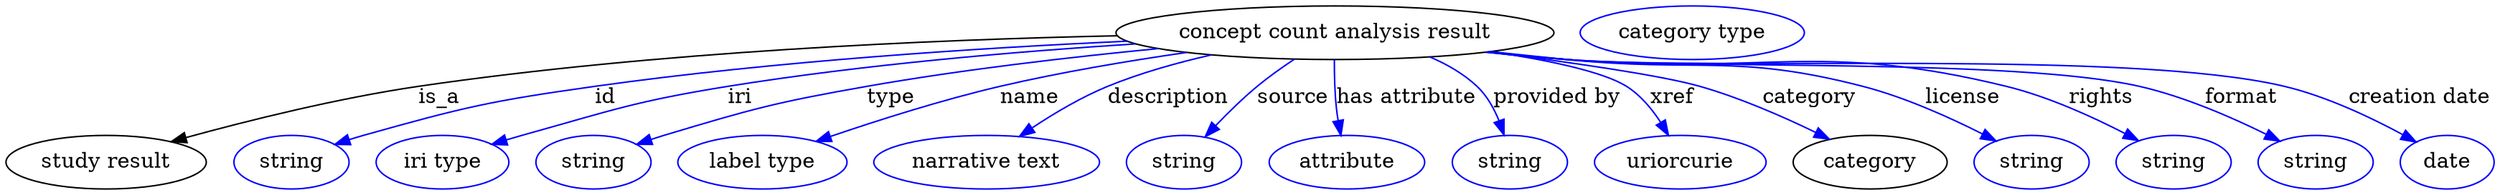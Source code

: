 digraph {
	graph [bb="0,0,1661.1,123"];
	node [label="\N"];
	"concept count analysis result"	[height=0.5,
		label="concept count analysis result",
		pos="885.94,105",
		width=4.0621];
	"study result"	[height=0.5,
		pos="66.944,18",
		width=1.8596];
	"concept count analysis result" -> "study result"	[label=is_a,
		lp="289.94,61.5",
		pos="e,110.54,31.824 740.7,102.9 616.65,100.23 433.76,92.217 275.94,69 222.29,61.107 162.19,46.059 120.26,34.525"];
	id	[color=blue,
		height=0.5,
		label=string,
		pos="189.94,18",
		width=1.0652];
	"concept count analysis result" -> id	[color=blue,
		label=id,
		lp="401.94,61.5",
		pos="e,218.94,29.966 747.59,99.164 648.92,94.493 513.32,85.582 394.94,69 324.33,59.109 306.59,55.278 237.94,36 234.84,35.128 231.64,34.158 \
228.44,33.138",
		style=solid];
	iri	[color=blue,
		height=0.5,
		label="iri type",
		pos="290.94,18",
		width=1.2277];
	"concept count analysis result" -> iri	[color=blue,
		label=iri,
		lp="489.94,61.5",
		pos="e,324.34,29.804 752.95,97.51 673.86,92.401 571.76,83.622 481.94,69 430.39,60.606 372.54,44.49 334.15,32.818",
		style=solid];
	type	[color=blue,
		height=0.5,
		label=string,
		pos="391.94,18",
		width=1.0652];
	"concept count analysis result" -> type	[color=blue,
		label=type,
		lp="590.94,61.5",
		pos="e,420.86,30.019 768.04,94.26 709.69,88.545 638.35,80.214 574.94,69 513.7,58.167 498.5,53.938 438.94,36 436.18,35.167 433.34,34.264 \
430.49,33.322",
		style=solid];
	name	[color=blue,
		height=0.5,
		label="label type",
		pos="504.94,18",
		width=1.5707];
	"concept count analysis result" -> name	[color=blue,
		label=name,
		lp="682.94,61.5",
		pos="e,540.6,31.982 786.8,91.711 747.92,86.042 703.09,78.447 662.94,69 624.41,59.932 581.65,46.166 550.34,35.372",
		style=solid];
	description	[color=blue,
		height=0.5,
		label="narrative text",
		pos="654.94,18",
		width=2.0943];
	"concept count analysis result" -> description	[color=blue,
		label=description,
		lp="774.44,61.5",
		pos="e,676.32,35.341 802.71,90.15 779.92,84.94 755.56,78.02 733.94,69 716.7,61.805 698.99,50.972 684.72,41.226",
		style=solid];
	source	[color=blue,
		height=0.5,
		label=string,
		pos="786.94,18",
		width=1.0652];
	"concept count analysis result" -> source	[color=blue,
		label=source,
		lp="857.94,61.5",
		pos="e,800.5,35.2 858.66,87.294 850.43,81.827 841.57,75.483 833.94,69 824.63,61.085 815.23,51.484 807.32,42.819",
		style=solid];
	"has attribute"	[color=blue,
		height=0.5,
		label=attribute,
		pos="894.94,18",
		width=1.4443];
	"concept count analysis result" -> "has attribute"	[color=blue,
		label="has attribute",
		lp="933.94,61.5",
		pos="e,890.33,35.966 885.42,86.814 885.35,77.14 885.61,64.858 886.94,54 887.27,51.309 887.72,48.522 888.24,45.749",
		style=solid];
	"provided by"	[color=blue,
		height=0.5,
		label=string,
		pos="1002.9,18",
		width=1.0652];
	"concept count analysis result" -> "provided by"	[color=blue,
		label="provided by",
		lp="1034.4,61.5",
		pos="e,999.02,36.312 949.32,88.767 960.82,83.864 971.98,77.428 980.94,69 987.6,62.743 992.36,54.117 995.71,45.79",
		style=solid];
	xref	[color=blue,
		height=0.5,
		label=uriorcurie,
		pos="1116.9,18",
		width=1.5887];
	"concept count analysis result" -> xref	[color=blue,
		label=xref,
		lp="1111.4,61.5",
		pos="e,1109,36.061 990.35,92.359 1028.1,86.676 1065.2,78.9 1080.9,69 1090.3,63.099 1098,53.797 1103.8,44.808",
		style=solid];
	category	[height=0.5,
		pos="1243.9,18",
		width=1.4263];
	"concept count analysis result" -> category	[color=blue,
		label=category,
		lp="1203.4,61.5",
		pos="e,1216.6,33.503 988.51,92.095 1042.8,85.23 1103.7,76.499 1129.9,69 1156.7,61.356 1185.5,48.731 1207.4,38.079",
		style=solid];
	license	[color=blue,
		height=0.5,
		label=string,
		pos="1351.9,18",
		width=1.0652];
	"concept count analysis result" -> license	[color=blue,
		label=license,
		lp="1305.9,61.5",
		pos="e,1328.1,32.311 990.14,92.304 1007.1,90.475 1024.5,88.648 1040.9,87 1128.9,78.183 1153.4,91.171 1238.9,69 1267.1,61.7 1297.1,48.101 \
1319.2,36.926",
		style=solid];
	rights	[color=blue,
		height=0.5,
		label=string,
		pos="1446.9,18",
		width=1.0652];
	"concept count analysis result" -> rights	[color=blue,
		label=rights,
		lp="1398.4,61.5",
		pos="e,1423.4,32.536 988.01,92.1 1005.6,90.246 1023.8,88.463 1040.9,87 1171.4,75.861 1207.8,100.18 1334.9,69 1362.9,62.151 1392.5,48.618 \
1414.3,37.357",
		style=solid];
	format	[color=blue,
		height=0.5,
		label=string,
		pos="1541.9,18",
		width=1.0652];
	"concept count analysis result" -> format	[color=blue,
		label=format,
		lp="1492.4,61.5",
		pos="e,1517.9,32.17 987.16,91.981 1005.1,90.117 1023.5,88.362 1040.9,87 1125.9,80.352 1340.9,87.917 1423.9,69 1453.9,62.184 1485.8,48.189 \
1508.9,36.734",
		style=solid];
	"creation date"	[color=blue,
		height=0.5,
		label=date,
		pos="1629.9,18",
		width=0.86659];
	"concept count analysis result" -> "creation date"	[color=blue,
		label="creation date",
		lp="1611.4,61.5",
		pos="e,1609.1,31.565 986.73,91.885 1004.8,90.02 1023.4,88.29 1040.9,87 1147.4,79.176 1417.1,93.727 1520.9,69 1549.2,62.278 1579,48.055 \
1600.3,36.491",
		style=solid];
	"named thing_category"	[color=blue,
		height=0.5,
		label="category type",
		pos="1124.9,105",
		width=2.0762];
}
